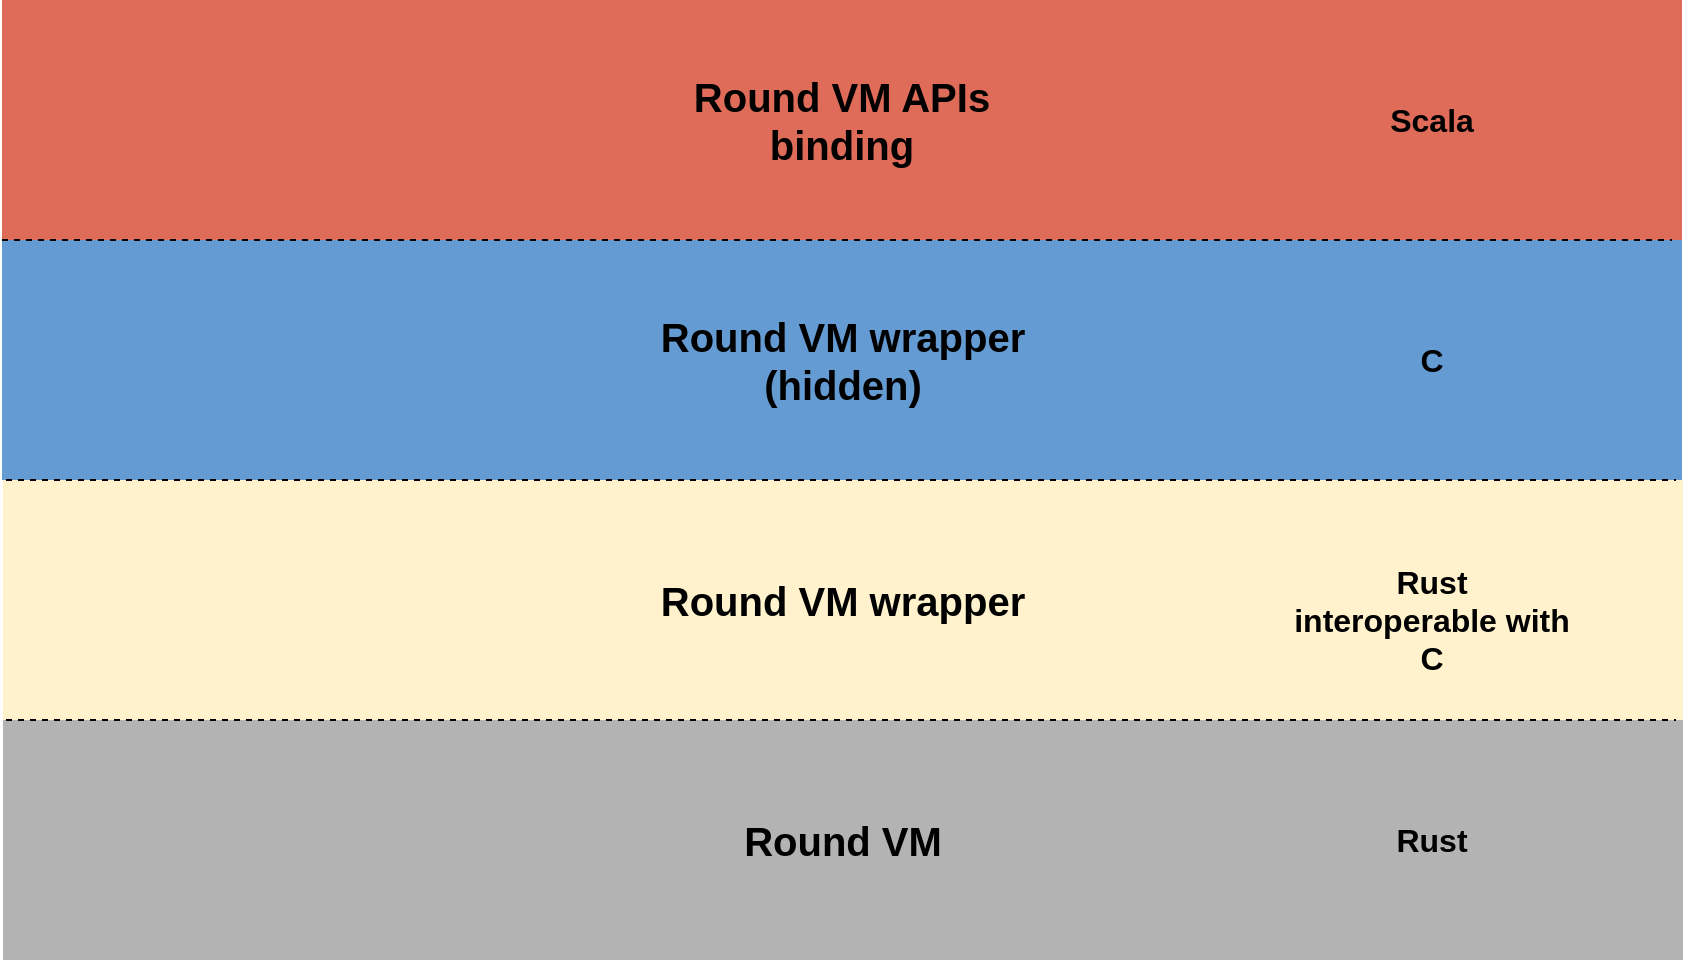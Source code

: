 <mxfile version="21.2.8" type="device">
  <diagram name="Page-1" id="rcZ7QFQfNiy6P1wvlcNO">
    <mxGraphModel dx="1434" dy="848" grid="1" gridSize="10" guides="1" tooltips="1" connect="1" arrows="1" fold="1" page="1" pageScale="1" pageWidth="850" pageHeight="1100" math="0" shadow="0">
      <root>
        <mxCell id="0" />
        <mxCell id="1" parent="0" />
        <mxCell id="SAAA9aUhHMhMgTWM2k91-2" value="" style="rounded=0;whiteSpace=wrap;html=1;fillColor=#B3B3B3;strokeColor=none;" vertex="1" parent="1">
          <mxGeometry x="5.5" y="360" width="840" height="120" as="geometry" />
        </mxCell>
        <mxCell id="gaHuUgxbpLd6TiacL0_3-15" value="" style="rounded=0;whiteSpace=wrap;html=1;fillColor=#fff2cc;strokeColor=none;" parent="1" vertex="1">
          <mxGeometry x="5.5" y="240" width="840" height="120" as="geometry" />
        </mxCell>
        <mxCell id="gaHuUgxbpLd6TiacL0_3-14" value="" style="rounded=0;whiteSpace=wrap;html=1;fillColor=#DF6B59;strokeColor=none;" parent="1" vertex="1">
          <mxGeometry x="5" width="840" height="120" as="geometry" />
        </mxCell>
        <mxCell id="gaHuUgxbpLd6TiacL0_3-13" value="" style="rounded=0;whiteSpace=wrap;html=1;fillColor=#659BD3;strokeColor=none;" parent="1" vertex="1">
          <mxGeometry x="5" y="120" width="840" height="120" as="geometry" />
        </mxCell>
        <mxCell id="gaHuUgxbpLd6TiacL0_3-1" value="" style="endArrow=none;dashed=1;html=1;rounded=0;" parent="1" edge="1">
          <mxGeometry width="50" height="50" relative="1" as="geometry">
            <mxPoint x="5" y="120" as="sourcePoint" />
            <mxPoint x="840" y="120" as="targetPoint" />
          </mxGeometry>
        </mxCell>
        <mxCell id="gaHuUgxbpLd6TiacL0_3-2" value="" style="endArrow=none;dashed=1;html=1;rounded=0;" parent="1" edge="1">
          <mxGeometry width="50" height="50" relative="1" as="geometry">
            <mxPoint x="7" y="240" as="sourcePoint" />
            <mxPoint x="842" y="240" as="targetPoint" />
          </mxGeometry>
        </mxCell>
        <mxCell id="gaHuUgxbpLd6TiacL0_3-5" value="Round VM wrapper (hidden)" style="text;html=1;strokeColor=none;fillColor=none;align=center;verticalAlign=middle;whiteSpace=wrap;rounded=0;fontSize=20;fontStyle=1" parent="1" vertex="1">
          <mxGeometry x="303" y="160" width="245" height="40" as="geometry" />
        </mxCell>
        <mxCell id="gaHuUgxbpLd6TiacL0_3-8" value="Round VM" style="text;html=1;strokeColor=none;fillColor=none;align=center;verticalAlign=middle;whiteSpace=wrap;rounded=0;fontSize=20;fontStyle=1" parent="1" vertex="1">
          <mxGeometry x="308" y="400" width="235" height="40" as="geometry" />
        </mxCell>
        <mxCell id="gaHuUgxbpLd6TiacL0_3-9" value="Round VM APIs binding" style="text;html=1;strokeColor=none;fillColor=none;align=center;verticalAlign=middle;whiteSpace=wrap;rounded=0;fontSize=20;fontStyle=1" parent="1" vertex="1">
          <mxGeometry x="345" y="40" width="160" height="40" as="geometry" />
        </mxCell>
        <mxCell id="gaHuUgxbpLd6TiacL0_3-10" value="Scala" style="text;html=1;strokeColor=none;fillColor=none;align=center;verticalAlign=middle;whiteSpace=wrap;rounded=0;fontSize=16;fontStyle=1" parent="1" vertex="1">
          <mxGeometry x="680" y="40" width="80" height="40" as="geometry" />
        </mxCell>
        <mxCell id="gaHuUgxbpLd6TiacL0_3-11" value="C" style="text;html=1;strokeColor=none;fillColor=none;align=center;verticalAlign=middle;whiteSpace=wrap;rounded=0;fontSize=16;fontStyle=1" parent="1" vertex="1">
          <mxGeometry x="680" y="160" width="80" height="40" as="geometry" />
        </mxCell>
        <mxCell id="gaHuUgxbpLd6TiacL0_3-12" value="Rust interoperable with C" style="text;html=1;strokeColor=none;fillColor=none;align=center;verticalAlign=middle;whiteSpace=wrap;rounded=0;fontSize=16;fontStyle=1" parent="1" vertex="1">
          <mxGeometry x="650" y="280" width="140" height="60" as="geometry" />
        </mxCell>
        <mxCell id="SAAA9aUhHMhMgTWM2k91-1" value="" style="endArrow=none;dashed=1;html=1;rounded=0;" edge="1" parent="1">
          <mxGeometry width="50" height="50" relative="1" as="geometry">
            <mxPoint x="7" y="360" as="sourcePoint" />
            <mxPoint x="842" y="360" as="targetPoint" />
          </mxGeometry>
        </mxCell>
        <mxCell id="SAAA9aUhHMhMgTWM2k91-3" value="Rust" style="text;html=1;strokeColor=none;fillColor=none;align=center;verticalAlign=middle;whiteSpace=wrap;rounded=0;fontSize=16;fontStyle=1" vertex="1" parent="1">
          <mxGeometry x="695" y="405" width="50" height="30" as="geometry" />
        </mxCell>
        <mxCell id="SAAA9aUhHMhMgTWM2k91-4" value="Round VM wrapper" style="text;html=1;strokeColor=none;fillColor=none;align=center;verticalAlign=middle;whiteSpace=wrap;rounded=0;fontSize=20;fontStyle=1" vertex="1" parent="1">
          <mxGeometry x="308" y="280" width="235" height="40" as="geometry" />
        </mxCell>
      </root>
    </mxGraphModel>
  </diagram>
</mxfile>

